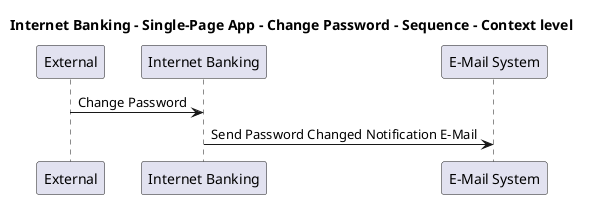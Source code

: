 @startuml

title Internet Banking - Single-Page App - Change Password - Sequence - Context level

participant "External" as C4InterFlow.SoftwareSystems.ExternalSystem
participant "Internet Banking" as BigBankPlc.SoftwareSystems.InternetBanking
participant "E-Mail System" as BigBankPlc.SoftwareSystems.EMailSystem

C4InterFlow.SoftwareSystems.ExternalSystem -> BigBankPlc.SoftwareSystems.InternetBanking : Change Password
BigBankPlc.SoftwareSystems.InternetBanking -> BigBankPlc.SoftwareSystems.EMailSystem : Send Password Changed Notification E-Mail


@enduml
